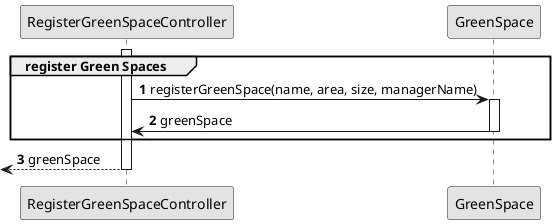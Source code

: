 @startuml
skinparam monochrome true
skinparam packageStyle rectangle
skinparam shadowing false

autonumber

participant "RegisterGreenSpaceController" as CTRL

activate CTRL
    group register Green Spaces
        CTRL -> GreenSpace : registerGreenSpace(name, area, size, managerName)

             activate GreenSpace

                    GreenSpace -> CTRL : greenSpace

             deactivate GreenSpace
    end
    <-- CTRL : greenSpace
deactivate CTRL

@enduml